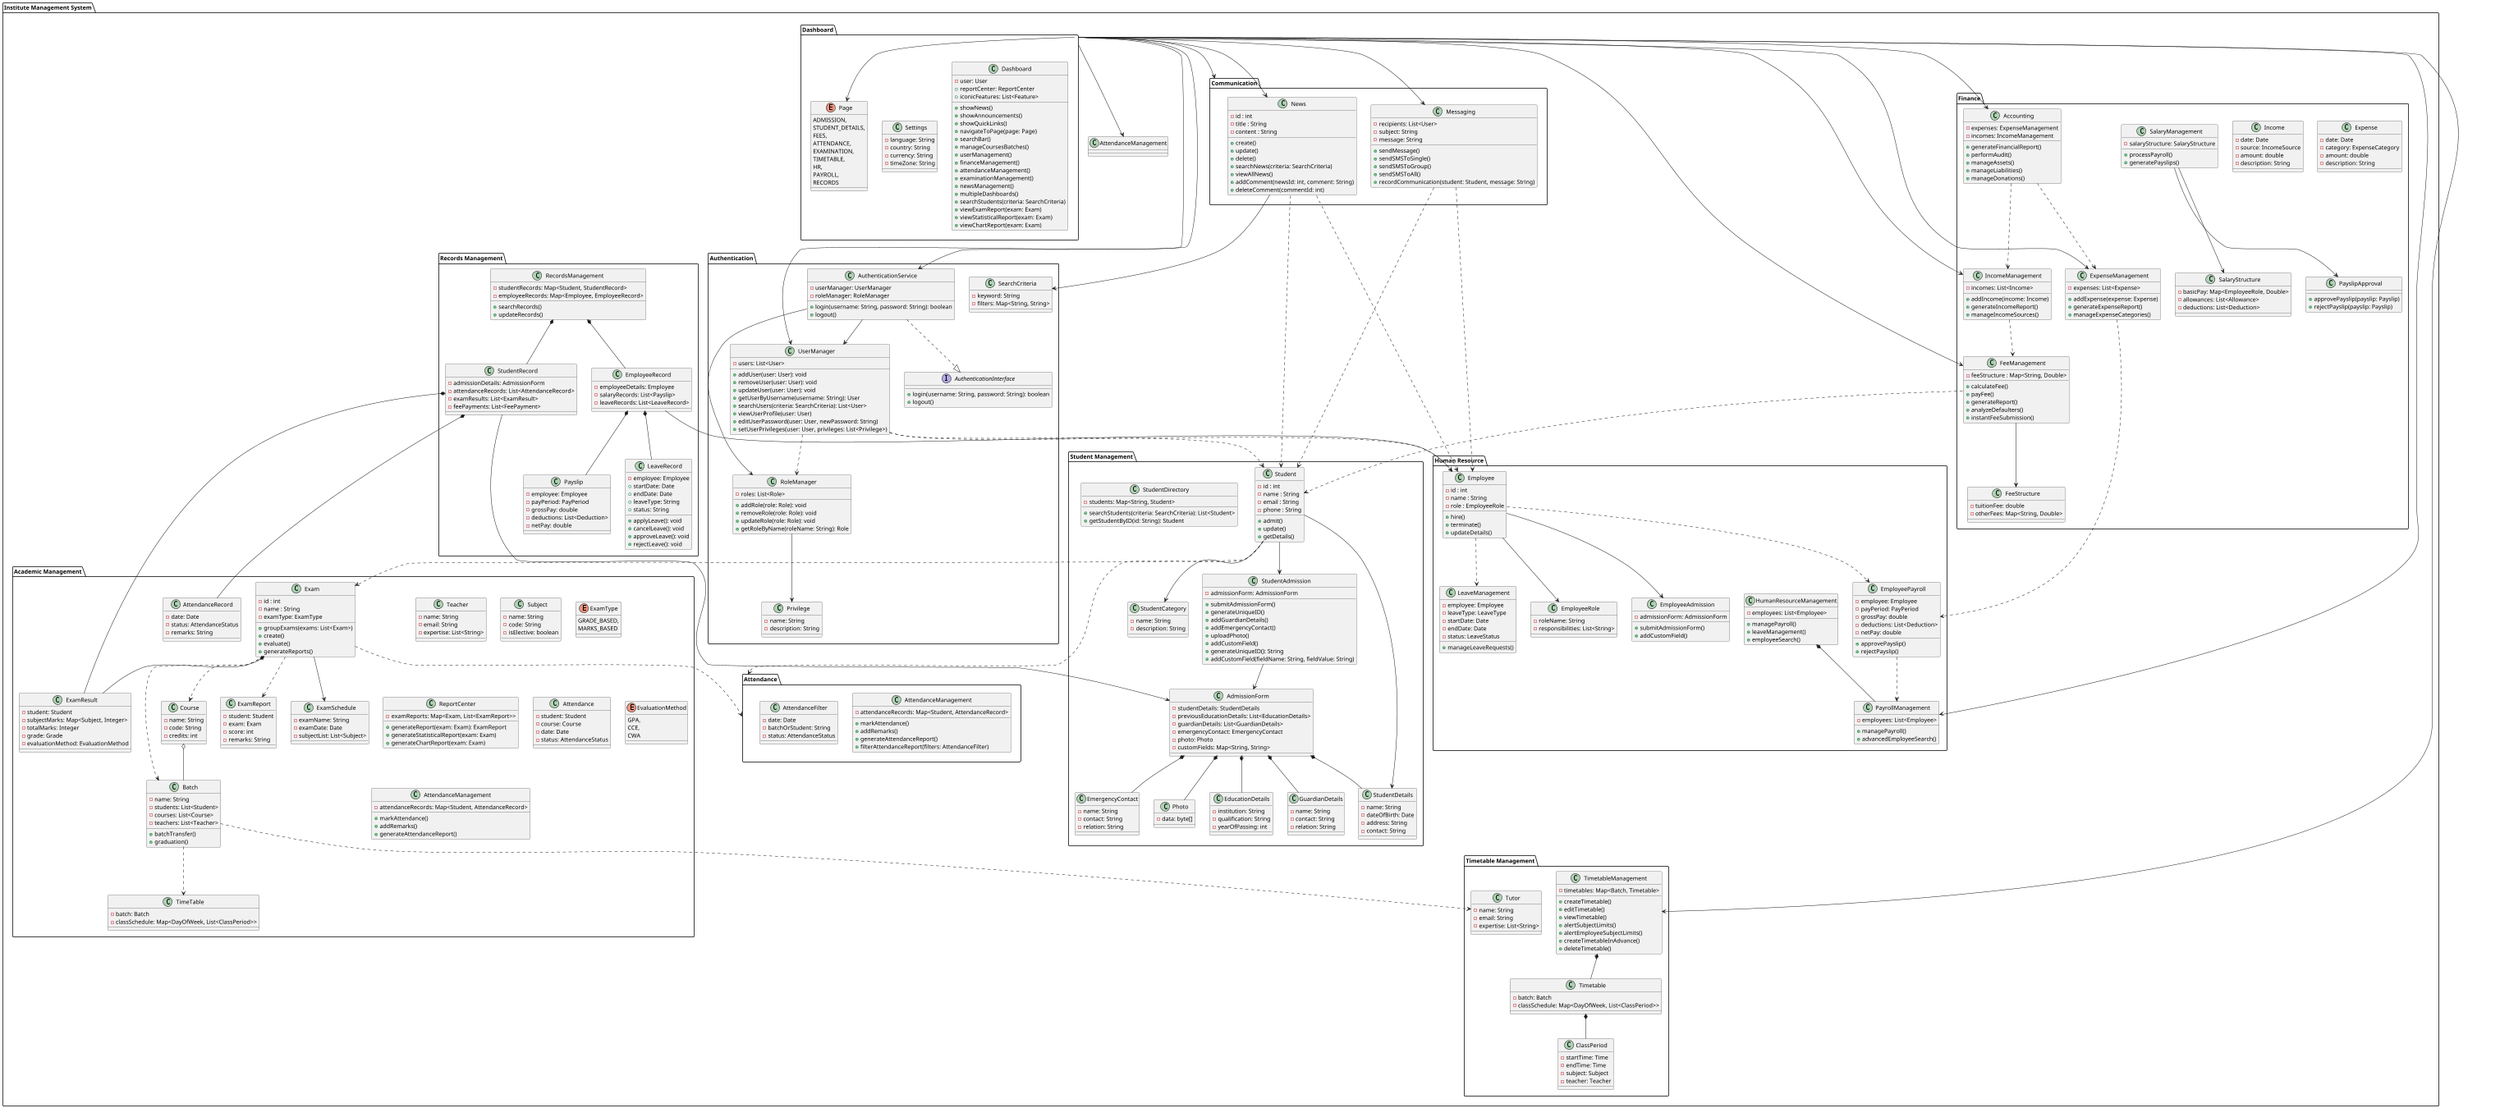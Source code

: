 @startuml Assignment-3
scale 0.5
package "Institute Management System" {

    package "Authentication" {
        class UserManager {
            - users: List<User>
            + addUser(user: User): void
            + removeUser(user: User): void
            + updateUser(user: User): void
            + getUserByUsername(username: String): User
            + searchUsers(criteria: SearchCriteria): List<User>
            + viewUserProfile(user: User)
            + editUserPassword(user: User, newPassword: String)
            + setUserPrivileges(user: User, privileges: List<Privilege>)
        }

        class Privilege {
            - name: String
            - description: String
        }

        class SearchCriteria {
            - keyword: String
            - filters: Map<String, String>
        }
        class RoleManager {
            - roles: List<Role>
            + addRole(role: Role): void
            + removeRole(role: Role): void
            + updateRole(role: Role): void
            + getRoleByName(roleName: String): Role
        }
        interface AuthenticationInterface {
            +login(username: String, password: String): boolean
            +logout()
        }
        class AuthenticationService {
            -userManager: UserManager
            -roleManager: RoleManager
            +login(username: String, password: String): boolean
            +logout()
        }
        RoleManager --> Privilege
    }

    package "Dashboard" {
        class Dashboard {
            -user: User
            +reportCenter: ReportCenter
            +showNews()
            +showAnnouncements()
            +showQuickLinks()
            +navigateToPage(page: Page)
            +searchBar()
            +manageCoursesBatches()
            +userManagement()
            +financeManagement()
            +attendanceManagement()
            +examinationManagement()
            +newsManagement()
            +multipleDashboards()
            +searchStudents(criteria: SearchCriteria)
            +viewExamReport(exam: Exam)
            +viewStatisticalReport(exam: Exam)
            +viewChartReport(exam: Exam)
            +iconicFeatures: List<Feature>
        }
        class Settings {
            - language: String
            - country: String
            - currency: String
            - timeZone: String
        }
        enum Page {
            ADMISSION,
            STUDENT_DETAILS,
            FEES,
            ATTENDANCE,
            EXAMINATION,
            TIMETABLE,
            HR,
            PAYROLL,
            RECORDS
        }
    }

    package "Student Management" {
        class Student {
            - id : int
            - name : String
            - email : String
            - phone : String
            + admit()
            + update()
            + getDetails()
        }
        class StudentCategory {
            - name: String
            - description: String
        }
        class StudentAdmission {
            -admissionForm: AdmissionForm
            +submitAdmissionForm()
            +generateUniqueID()
            +addGuardianDetails()
            +addEmergencyContact()
            +uploadPhoto()
            +addCustomField()
            +generateUniqueID(): String
            +addCustomField(fieldName: String, fieldValue: String)
        }
        class AdmissionForm {
            -studentDetails: StudentDetails
            -previousEducationDetails: List<EducationDetails>
            -guardianDetails: List<GuardianDetails>
            -emergencyContact: EmergencyContact
            -photo: Photo
            -customFields: Map<String, String>
        }
        class StudentDirectory {
            -students: Map<String, Student>
            +searchStudents(criteria: SearchCriteria): List<Student>
            +getStudentByID(id: String): Student
        }
        class StudentDetails {
            -name: String
            -dateOfBirth: Date
            -address: String
            -contact: String
        }
        class EducationDetails {
            -institution: String
            -qualification: String
            -yearOfPassing: int
        }
        class GuardianDetails {
            -name: String
            -contact: String
            -relation: String
        }
        class EmergencyContact {
            -name: String
            -contact: String
            -relation: String
        }
        class Photo {
            -data: byte[]
        }
        Student --> StudentCategory
    }

    package "Academic Management" {
        class Course {
            -name: String
            -code: String
            -credits: int
        }
        class Teacher {
            -name: String
            -email: String
            -expertise: List<String>
        }
        class Batch {
            -name: String
            -students: List<Student>
            -courses: List<Course>
            -teachers: List<Teacher>
            +batchTransfer()
            +graduation()
        }
        class Subject {
            -name: String
            -code: String
            -isElective: boolean
        }
        class Exam {
            - id : int
            - name : String
            -examType: ExamType
            +groupExams(exams: List<Exam>)
            + create()
            + evaluate()
            + generateReports()
        }
        enum ExamType {
            GRADE_BASED,
            MARKS_BASED
        }
        class ReportCenter {
            -examReports: Map<Exam, List<ExamReport>>
            +generateReport(exam: Exam): ExamReport
            +generateStatisticalReport(exam: Exam)
            +generateChartReport(exam: Exam)
        }
        class ExamReport {
            -student: Student
            -exam: Exam
            -score: int
            -remarks: String
        }
        class Attendance {
            -student: Student
            -course: Course
            -date: Date
            -status: AttendanceStatus
        }
        class TimeTable {
            -batch: Batch
            -classSchedule: Map<DayOfWeek, List<ClassPeriod>>
        }
        class ExamSchedule {
            -examName: String
            -examDate: Date
            -subjectList: List<Subject>
        }
        class ExamResult {
            -student: Student
            -subjectMarks: Map<Subject, Integer>
            -totalMarks: Integer
            -grade: Grade
            -evaluationMethod: EvaluationMethod
        }
        enum EvaluationMethod {
            GPA,
            CCE,
            CWA
        }
        class AttendanceManagement {
            -attendanceRecords: Map<Student, AttendanceRecord>
            +markAttendance()
            +addRemarks()
            +generateAttendanceReport()
        }
        class AttendanceRecord {
            -date: Date
            -status: AttendanceStatus
            -remarks: String
        }
    }

    package "Human Resource" {
        class Employee {
            - id : int
            - name : String
            - role : EmployeeRole
            + hire()
            + terminate()
            + updateDetails()
        }
        class EmployeeAdmission {
            -admissionForm: AdmissionForm
            +submitAdmissionForm()
            +addCustomField()
        }
        class EmployeeRole {
            -roleName: String
            -responsibilities: List<String>
        }
        class EmployeePayroll {
            -employee: Employee
            -payPeriod: PayPeriod
            -grossPay: double
            -deductions: List<Deduction>
            -netPay: double
            +approvePayslip()
            +rejectPayslip()
        }
        class PayrollManagement {
            -employees: List<Employee>
            +managePayroll()
            +advancedEmployeeSearch()
        }
        class LeaveManagement {
            -employee: Employee
            -leaveType: LeaveType
            -startDate: Date
            -endDate: Date
            -status: LeaveStatus
            +manageLeaveRequests()
        }
        class HumanResourceManagement {
            -employees: List<Employee>
            +managePayroll()
            +leaveManagement()
            +employeeSearch()
        }
        Employee --> EmployeeAdmission
        HumanResourceManagement *-- PayrollManagement
        EmployeePayroll ..> PayrollManagement
    }

    package "Attendance" {
        class AttendanceManagement {
            -attendanceRecords: Map<Student, AttendanceRecord>
            +markAttendance()
            +addRemarks()
            +generateAttendanceReport()
            +filterAttendanceReport(filters: AttendanceFilter)
        }
        class AttendanceFilter {
            -date: Date
            -batchOrStudent: String
            -status: AttendanceStatus
        }
    }

    package "Finance" {
        class FeeManagement {
            - feeStructure : Map<String, Double>
            + calculateFee()
            + payFee()
            + generateReport()
            + analyzeDefaulters()
            + instantFeeSubmission()
        }
        class FeeStructure {
            -tuitionFee: double
            -otherFees: Map<String, Double>
        }
        class ExpenseManagement {
            -expenses: List<Expense>
            +addExpense(expense: Expense)
            +generateExpenseReport()
            +manageExpenseCategories()
        }
        class Expense {
            -date: Date
            -category: ExpenseCategory
            -amount: double
            -description: String
        }
        class IncomeManagement {
            -incomes: List<Income>
            +addIncome(income: Income)
            +generateIncomeReport()
            +manageIncomeSources()
        }
        class Income {
            -date: Date
            -source: IncomeSource
            -amount: double
            -description: String
        }
        class Accounting {
            -expenses: ExpenseManagement
            -incomes: IncomeManagement
            +generateFinancialReport()
            +performAudit()
            +manageAssets()
            +manageLiabilities()
            +manageDonations()
        }
        class PayslipApproval {
            +approvePayslip(payslip: Payslip)
            +rejectPayslip(payslip: Payslip)
        }
        class SalaryManagement {
            -salaryStructure: SalaryStructure
            +processPayroll()
            +generatePayslips()
        }
        class SalaryStructure {
            -basicPay: Map<EmployeeRole, Double>
            -allowances: List<Allowance>
            -deductions: List<Deduction>
        }
        SalaryManagement --> PayslipApproval
    }

    package "Communication" {
        class Messaging {
            -recipients: List<User>
            -subject: String
            -message: String
            +sendMessage()
            +sendSMSToSingle()
            +sendSMSToGroup()
            +sendSMSToAll()
            +recordCommunication(student: Student, message: String)
        }
        class News {
            - id : int
            - title : String
            - content : String
            + create()
            + update()
            + delete()
            + searchNews(criteria: SearchCriteria)
            + viewAllNews()
            + addComment(newsId: int, comment: String)
            + deleteComment(commentId: int)
        }
        News --> SearchCriteria
    }

    package "Records Management" {
        class RecordsManagement {
            -studentRecords: Map<Student, StudentRecord>
            -employeeRecords: Map<Employee, EmployeeRecord>
            +searchRecords()
            +updateRecords()
        }
        class StudentRecord {
            -admissionDetails: AdmissionForm
            -attendanceRecords: List<AttendanceRecord>
            -examResults: List<ExamResult>
            -feePayments: List<FeePayment>
        }
        class EmployeeRecord {
            -employeeDetails: Employee
            -salaryRecords: List<Payslip>
            -leaveRecords: List<LeaveRecord>
        }
        class Payslip {
            -employee: Employee
            -payPeriod: PayPeriod
            -grossPay: double
            -deductions: List<Deduction>
            -netPay: double
        }
        class LeaveRecord {
            -employee: Employee
            +startDate: Date
            +endDate: Date
            +leaveType: String
            +status: String
            +applyLeave(): void
            +cancelLeave(): void
            +approveLeave(): void
            +rejectLeave(): void
        }
    }

    package "Timetable Management" {
        class TimetableManagement {
            -timetables: Map<Batch, Timetable>
            +createTimetable()
            +editTimetable()
            +viewTimetable()
            +alertSubjectLimits()
            +alertEmployeeSubjectLimits()
            +createTimetableInAdvance()
            +deleteTimetable()
        }
        class Timetable {
            -batch: Batch
            -classSchedule: Map<DayOfWeek, List<ClassPeriod>>
        }
        class ClassPeriod {
            -startTime: Time
            -endTime: Time
            -subject: Subject
            -teacher: Teacher
        }
        class Tutor {
            -name: String
            -email: String
            -expertise: List<String>
        }
        Batch ..> Tutor
    }


    AuthenticationService ..|> AuthenticationInterface
    AuthenticationService --> UserManager
    AuthenticationService --> RoleManager

    UserManager ..> RoleManager
    UserManager ..> Student
    UserManager ..> Employee

    Student --> StudentAdmission
    StudentAdmission --> AdmissionForm
    AdmissionForm *-- StudentDetails
    AdmissionForm *-- EducationDetails
    AdmissionForm *-- GuardianDetails
    AdmissionForm *-- EmergencyContact
    AdmissionForm *-- Photo

    Student --> StudentDetails
    Student ..> Attendance
    Student ..> Exam

    Exam ..> ExamReport
    Exam ..> Attendance
    Exam ..> Course
    Exam ..> Batch
    Exam --> ExamSchedule
    Exam *-- ExamResult

    Course o-- Batch
    Batch ..> TimeTable

    Employee ..> EmployeePayroll
    Employee ..> LeaveManagement
    Employee --> EmployeeRole

    FeeManagement ..> Student
    FeeManagement --> FeeStructure

    ExpenseManagement ..> EmployeePayroll
    IncomeManagement ..> FeeManagement
    Accounting ..> ExpenseManagement
    Accounting ..> IncomeManagement
    SalaryManagement --> SalaryStructure

    Messaging ..> Student
    Messaging ..> Employee
    News ..> Student
    News ..> Employee

    RecordsManagement *-- StudentRecord
    RecordsManagement *-- EmployeeRecord
    StudentRecord --> AdmissionForm
    StudentRecord *-- AttendanceRecord
    StudentRecord *-- ExamResult
    EmployeeRecord --> Employee
    EmployeeRecord *-- Payslip
    EmployeeRecord *-- LeaveRecord

    TimetableManagement *-- Timetable
    Timetable *-- ClassPeriod

    Dashboard --> AuthenticationService
    Dashboard --> Page
    Dashboard --> Communication
    Dashboard --> UserManager
    Dashboard --> PayrollManagement
    Dashboard --> AttendanceManagement
    Dashboard --> FeeManagement
    Dashboard --> ExpenseManagement
    Dashboard --> IncomeManagement
    Dashboard --> Accounting
    Dashboard --> Messaging
    Dashboard --> News
    Dashboard --> TimetableManagement
}
@enduml
